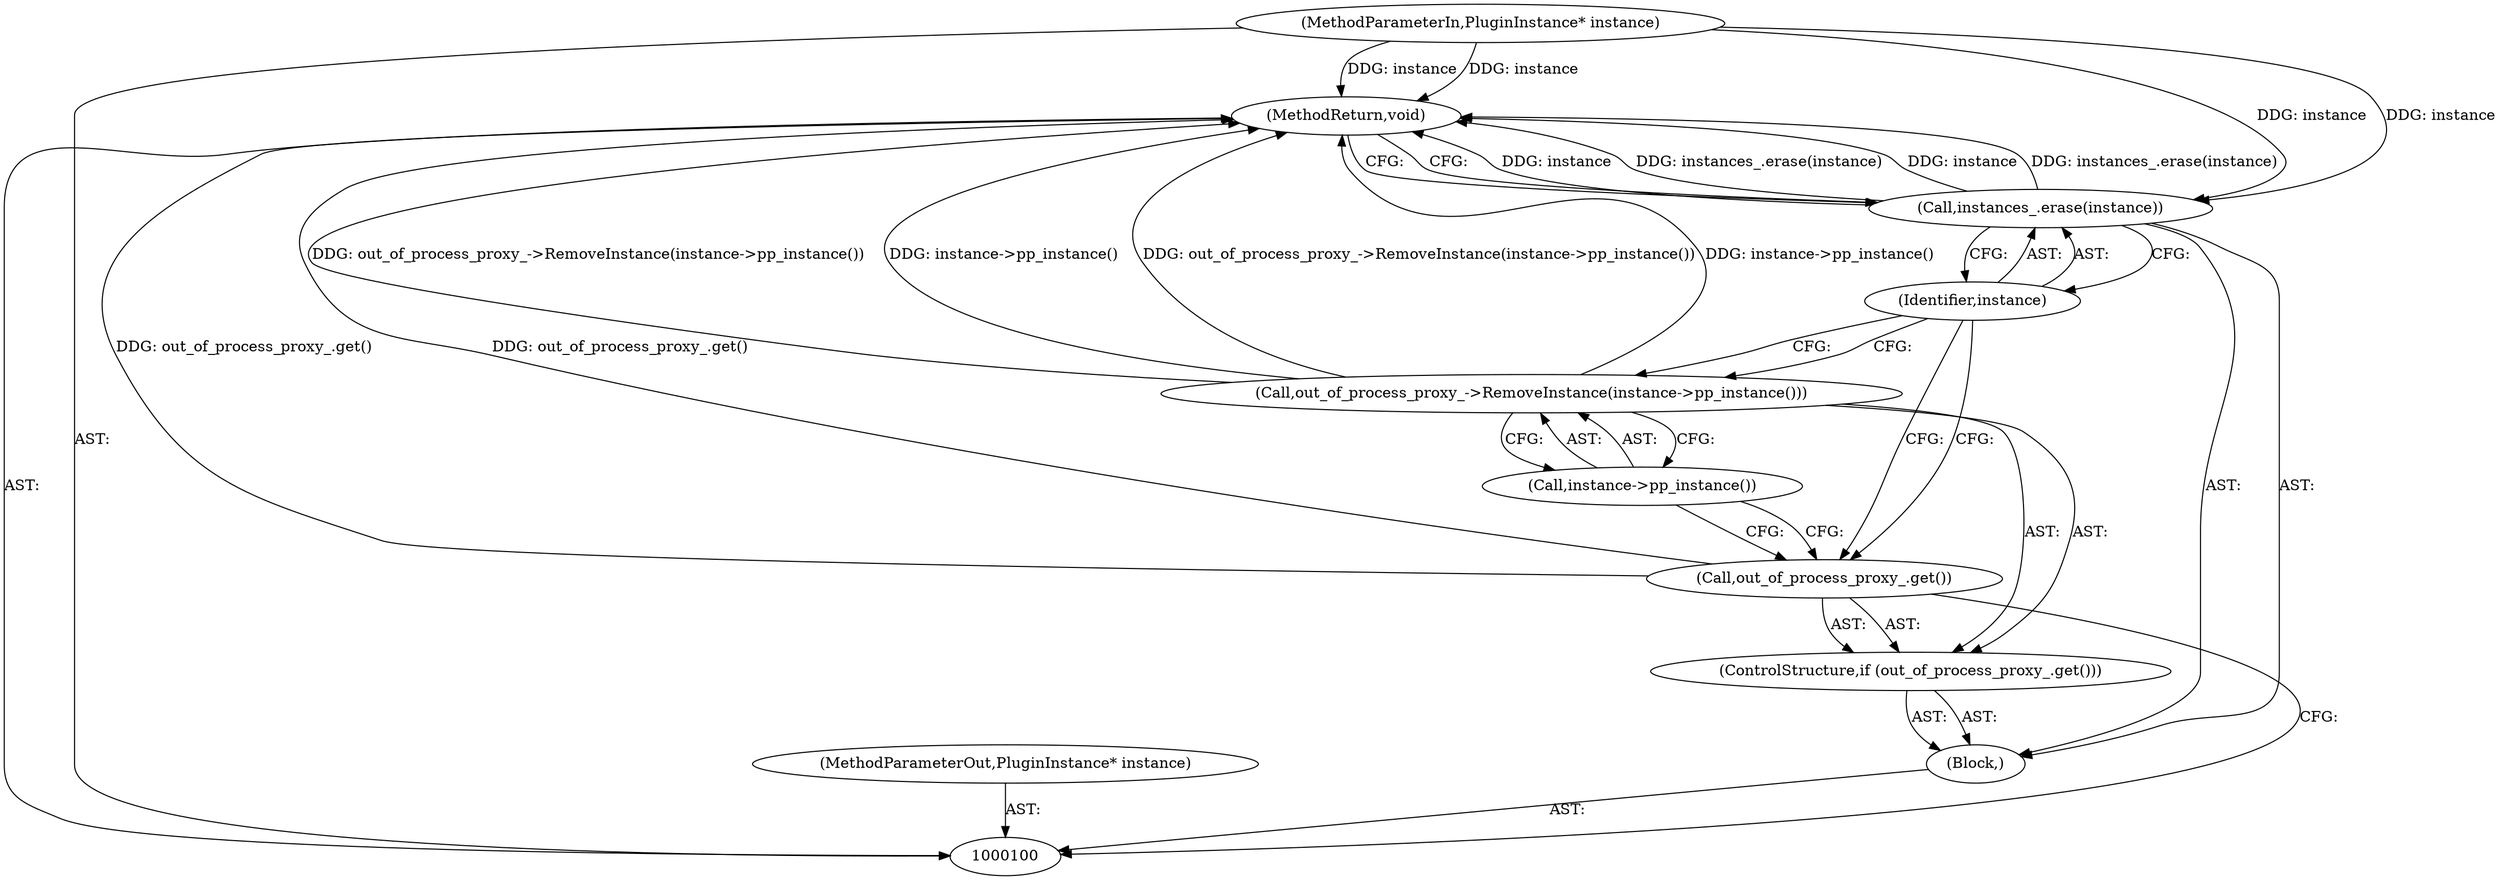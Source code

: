 digraph "0_Chrome_3b0d77670a0613f409110817455d2137576b485a_21" {
"1000109" [label="(MethodReturn,void)"];
"1000101" [label="(MethodParameterIn,PluginInstance* instance)"];
"1000127" [label="(MethodParameterOut,PluginInstance* instance)"];
"1000102" [label="(Block,)"];
"1000103" [label="(ControlStructure,if (out_of_process_proxy_.get()))"];
"1000104" [label="(Call,out_of_process_proxy_.get())"];
"1000106" [label="(Call,instance->pp_instance())"];
"1000105" [label="(Call,out_of_process_proxy_->RemoveInstance(instance->pp_instance()))"];
"1000108" [label="(Identifier,instance)"];
"1000107" [label="(Call,instances_.erase(instance))"];
"1000109" -> "1000100"  [label="AST: "];
"1000109" -> "1000107"  [label="CFG: "];
"1000107" -> "1000109"  [label="DDG: instance"];
"1000107" -> "1000109"  [label="DDG: instances_.erase(instance)"];
"1000104" -> "1000109"  [label="DDG: out_of_process_proxy_.get()"];
"1000105" -> "1000109"  [label="DDG: out_of_process_proxy_->RemoveInstance(instance->pp_instance())"];
"1000105" -> "1000109"  [label="DDG: instance->pp_instance()"];
"1000101" -> "1000109"  [label="DDG: instance"];
"1000101" -> "1000100"  [label="AST: "];
"1000101" -> "1000109"  [label="DDG: instance"];
"1000101" -> "1000107"  [label="DDG: instance"];
"1000127" -> "1000100"  [label="AST: "];
"1000102" -> "1000100"  [label="AST: "];
"1000103" -> "1000102"  [label="AST: "];
"1000107" -> "1000102"  [label="AST: "];
"1000103" -> "1000102"  [label="AST: "];
"1000104" -> "1000103"  [label="AST: "];
"1000105" -> "1000103"  [label="AST: "];
"1000104" -> "1000103"  [label="AST: "];
"1000104" -> "1000100"  [label="CFG: "];
"1000106" -> "1000104"  [label="CFG: "];
"1000108" -> "1000104"  [label="CFG: "];
"1000104" -> "1000109"  [label="DDG: out_of_process_proxy_.get()"];
"1000106" -> "1000105"  [label="AST: "];
"1000106" -> "1000104"  [label="CFG: "];
"1000105" -> "1000106"  [label="CFG: "];
"1000105" -> "1000103"  [label="AST: "];
"1000105" -> "1000106"  [label="CFG: "];
"1000106" -> "1000105"  [label="AST: "];
"1000108" -> "1000105"  [label="CFG: "];
"1000105" -> "1000109"  [label="DDG: out_of_process_proxy_->RemoveInstance(instance->pp_instance())"];
"1000105" -> "1000109"  [label="DDG: instance->pp_instance()"];
"1000108" -> "1000107"  [label="AST: "];
"1000108" -> "1000105"  [label="CFG: "];
"1000108" -> "1000104"  [label="CFG: "];
"1000107" -> "1000108"  [label="CFG: "];
"1000107" -> "1000102"  [label="AST: "];
"1000107" -> "1000108"  [label="CFG: "];
"1000108" -> "1000107"  [label="AST: "];
"1000109" -> "1000107"  [label="CFG: "];
"1000107" -> "1000109"  [label="DDG: instance"];
"1000107" -> "1000109"  [label="DDG: instances_.erase(instance)"];
"1000101" -> "1000107"  [label="DDG: instance"];
}
